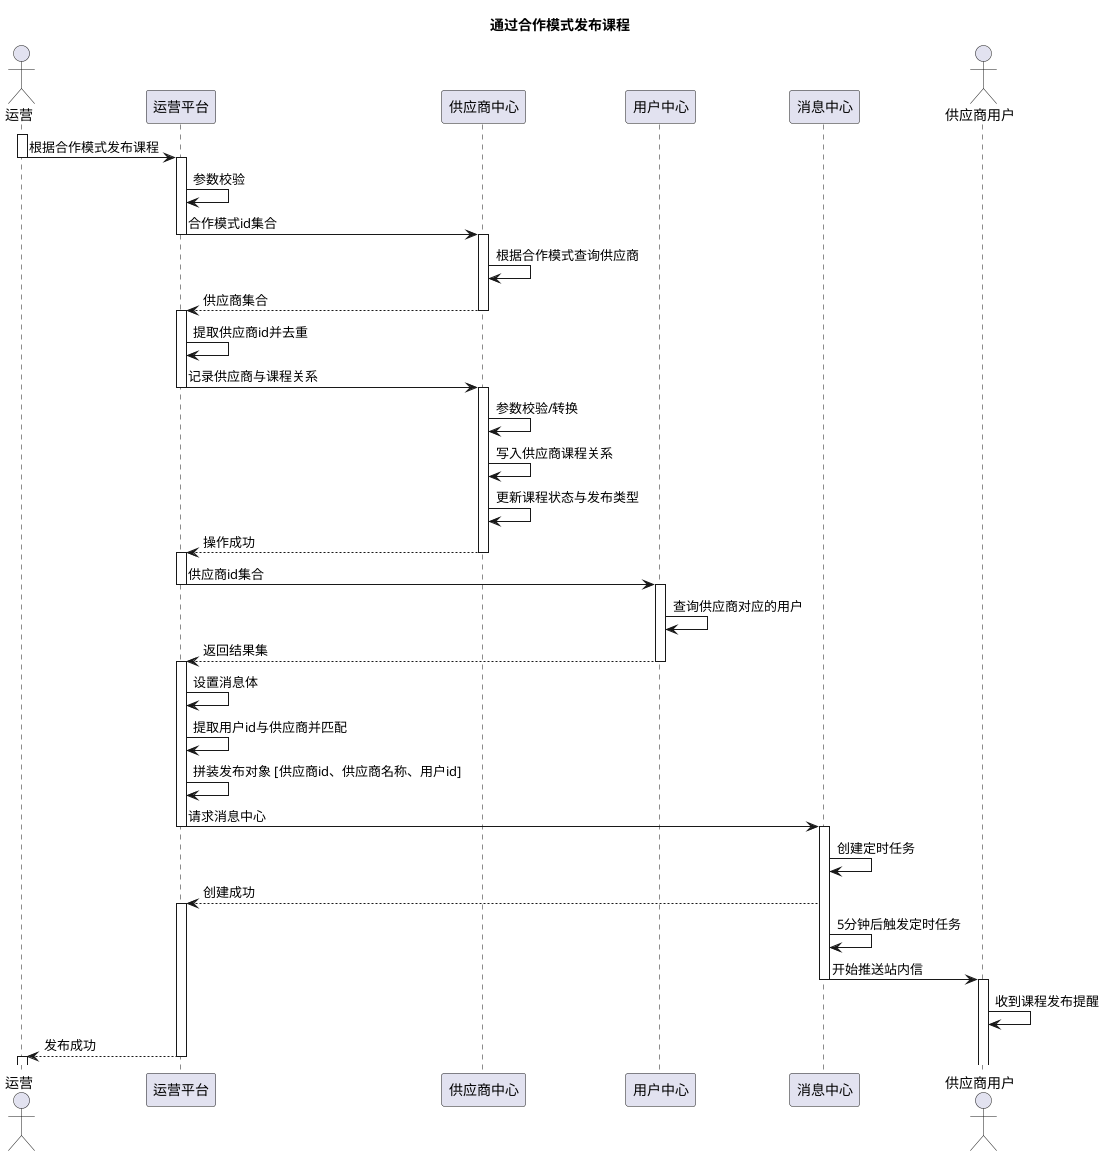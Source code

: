 @startuml

title 通过合作模式发布课程

actor 运营 as user
participant "运营平台" as bom
participant "供应商中心" as vc
participant "用户中心" as uc
participant "消息中心" as mc
actor "供应商用户" as cpm

activate user
user -> bom: 根据合作模式发布课程
deactivate user
activate bom
bom -> bom: 参数校验
bom -> vc: 合作模式id集合
deactivate bom
activate vc
vc -> vc: 根据合作模式查询供应商
vc --> bom: 供应商集合
deactivate vc

activate bom
bom -> bom: 提取供应商id并去重
bom -> vc: 记录供应商与课程关系
deactivate bom
activate vc
vc -> vc: 参数校验/转换
vc -> vc: 写入供应商课程关系
vc -> vc: 更新课程状态与发布类型
vc --> bom: 操作成功
deactivate vc

activate bom
bom -> uc: 供应商id集合
deactivate bom
activate uc
uc -> uc: 查询供应商对应的用户
uc --> bom: 返回结果集
deactivate uc
activate bom
bom -> bom: 设置消息体
bom -> bom: 提取用户id与供应商并匹配
bom -> bom: 拼装发布对象 [供应商id、供应商名称、用户id]
bom -> mc: 请求消息中心
deactivate bom

activate mc
mc -> mc: 创建定时任务
mc --> bom: 创建成功
activate bom
mc -> mc: 5分钟后触发定时任务
mc -> cpm: 开始推送站内信
deactivate mc

activate cpm
cpm -> cpm: 收到课程发布提醒
bom --> user: 发布成功
deactivate bom

activate user

@enduml
